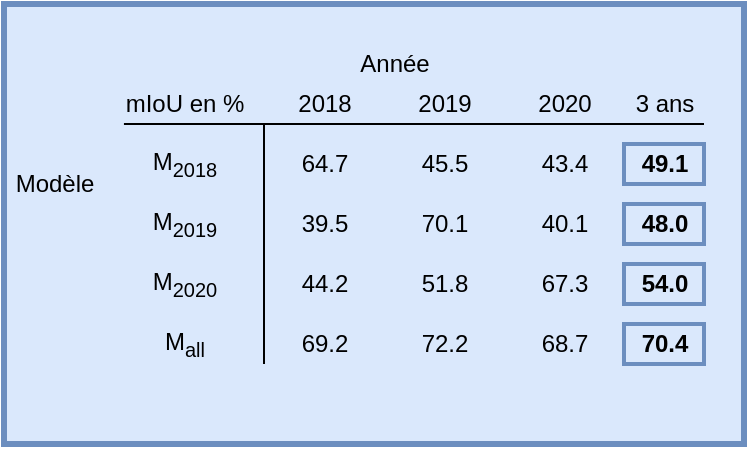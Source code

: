 <mxfile version="14.8.4" type="device"><diagram id="Q2tXcFmhulNJT2mUu70Q" name="Page-1"><mxGraphModel dx="643" dy="378" grid="1" gridSize="10" guides="1" tooltips="1" connect="1" arrows="1" fold="1" page="1" pageScale="1" pageWidth="827" pageHeight="1169" math="0" shadow="0"><root><mxCell id="0"/><mxCell id="1" parent="0"/><mxCell id="dAJbB3b-zwiPBvrVKV_J-23" value="" style="rounded=0;whiteSpace=wrap;html=1;labelBackgroundColor=none;strokeColor=#6c8ebf;strokeWidth=3;fillColor=#dae8fc;" parent="1" vertex="1"><mxGeometry x="100" y="100" width="370" height="220" as="geometry"/></mxCell><mxCell id="dAJbB3b-zwiPBvrVKV_J-1" value="Modèle" style="text;html=1;align=center;verticalAlign=middle;resizable=0;points=[];autosize=1;strokeColor=none;" parent="1" vertex="1"><mxGeometry x="100" y="180" width="50" height="20" as="geometry"/></mxCell><mxCell id="dAJbB3b-zwiPBvrVKV_J-2" value="2018" style="text;html=1;align=center;verticalAlign=middle;resizable=0;points=[];autosize=1;strokeColor=none;" parent="1" vertex="1"><mxGeometry x="240" y="140" width="40" height="20" as="geometry"/></mxCell><mxCell id="dAJbB3b-zwiPBvrVKV_J-3" value="&lt;div&gt;2019&lt;/div&gt;" style="text;html=1;align=center;verticalAlign=middle;resizable=0;points=[];autosize=1;strokeColor=none;" parent="1" vertex="1"><mxGeometry x="300" y="140" width="40" height="20" as="geometry"/></mxCell><mxCell id="dAJbB3b-zwiPBvrVKV_J-4" value="&lt;div&gt;2020&lt;/div&gt;" style="text;html=1;align=center;verticalAlign=middle;resizable=0;points=[];autosize=1;strokeColor=none;" parent="1" vertex="1"><mxGeometry x="360" y="140" width="40" height="20" as="geometry"/></mxCell><mxCell id="dAJbB3b-zwiPBvrVKV_J-5" value="3 ans" style="text;html=1;align=center;verticalAlign=middle;resizable=0;points=[];autosize=1;strokeColor=none;" parent="1" vertex="1"><mxGeometry x="410" y="140" width="40" height="20" as="geometry"/></mxCell><mxCell id="dAJbB3b-zwiPBvrVKV_J-6" value="&lt;div&gt;M&lt;sub&gt;2018&lt;/sub&gt;&lt;/div&gt;" style="text;html=1;align=center;verticalAlign=middle;resizable=0;points=[];autosize=1;strokeColor=none;" parent="1" vertex="1"><mxGeometry x="165" y="170" width="50" height="20" as="geometry"/></mxCell><mxCell id="dAJbB3b-zwiPBvrVKV_J-7" value="M&lt;sub&gt;all&lt;/sub&gt;" style="text;html=1;align=center;verticalAlign=middle;resizable=0;points=[];autosize=1;strokeColor=none;" parent="1" vertex="1"><mxGeometry x="170" y="260" width="40" height="20" as="geometry"/></mxCell><mxCell id="dAJbB3b-zwiPBvrVKV_J-8" value="64.7" style="text;html=1;align=center;verticalAlign=middle;resizable=0;points=[];autosize=1;strokeWidth=2;fillColor=#dae8fc;" parent="1" vertex="1"><mxGeometry x="240" y="170" width="40" height="20" as="geometry"/></mxCell><mxCell id="dAJbB3b-zwiPBvrVKV_J-9" value="45.5" style="text;html=1;align=center;verticalAlign=middle;resizable=0;points=[];autosize=1;strokeColor=none;" parent="1" vertex="1"><mxGeometry x="300" y="170" width="40" height="20" as="geometry"/></mxCell><mxCell id="dAJbB3b-zwiPBvrVKV_J-10" value="43.4" style="text;html=1;align=center;verticalAlign=middle;resizable=0;points=[];autosize=1;fontStyle=0;labelBorderColor=none;strokeWidth=2;" parent="1" vertex="1"><mxGeometry x="360" y="170" width="40" height="20" as="geometry"/></mxCell><mxCell id="dAJbB3b-zwiPBvrVKV_J-11" value="&lt;b&gt;49.1&lt;/b&gt;" style="text;html=1;align=center;verticalAlign=middle;resizable=0;points=[];autosize=1;strokeWidth=2;strokeColor=#6c8ebf;fillColor=#dae8fc;" parent="1" vertex="1"><mxGeometry x="410" y="170" width="40" height="20" as="geometry"/></mxCell><mxCell id="dAJbB3b-zwiPBvrVKV_J-12" value="39.5" style="text;html=1;align=center;verticalAlign=middle;resizable=0;points=[];autosize=1;fillColor=#dae8fc;strokeWidth=2;" parent="1" vertex="1"><mxGeometry x="240" y="200" width="40" height="20" as="geometry"/></mxCell><mxCell id="dAJbB3b-zwiPBvrVKV_J-13" value="70.1" style="text;html=1;align=center;verticalAlign=middle;resizable=0;points=[];autosize=1;strokeColor=none;" parent="1" vertex="1"><mxGeometry x="300" y="200" width="40" height="20" as="geometry"/></mxCell><mxCell id="dAJbB3b-zwiPBvrVKV_J-14" value="40.1" style="text;html=1;align=center;verticalAlign=middle;resizable=0;points=[];autosize=1;fontStyle=0;fillColor=#dae8fc;strokeWidth=2;" parent="1" vertex="1"><mxGeometry x="360" y="200" width="40" height="20" as="geometry"/></mxCell><mxCell id="dAJbB3b-zwiPBvrVKV_J-15" value="&lt;b&gt;48.0&lt;/b&gt;" style="text;html=1;align=center;verticalAlign=middle;resizable=0;points=[];autosize=1;fillColor=#dae8fc;strokeColor=#6c8ebf;strokeWidth=2;" parent="1" vertex="1"><mxGeometry x="410" y="200" width="40" height="20" as="geometry"/></mxCell><mxCell id="dAJbB3b-zwiPBvrVKV_J-16" value="Année" style="text;html=1;align=center;verticalAlign=middle;resizable=0;points=[];autosize=1;strokeColor=none;" parent="1" vertex="1"><mxGeometry x="270" y="120" width="50" height="20" as="geometry"/></mxCell><mxCell id="dAJbB3b-zwiPBvrVKV_J-17" value="mIoU en %" style="text;html=1;align=center;verticalAlign=middle;resizable=0;points=[];autosize=1;strokeColor=none;" parent="1" vertex="1"><mxGeometry x="155" y="140" width="70" height="20" as="geometry"/></mxCell><mxCell id="dAJbB3b-zwiPBvrVKV_J-22" value="" style="endArrow=none;html=1;fontColor=#FF3333;exitX=0.071;exitY=1;exitDx=0;exitDy=0;exitPerimeter=0;entryX=1;entryY=1;entryDx=0;entryDy=0;entryPerimeter=0;" parent="1" source="dAJbB3b-zwiPBvrVKV_J-17" target="dAJbB3b-zwiPBvrVKV_J-5" edge="1"><mxGeometry width="50" height="50" relative="1" as="geometry"><mxPoint x="280" y="280" as="sourcePoint"/><mxPoint x="330" y="230" as="targetPoint"/></mxGeometry></mxCell><mxCell id="dAJbB3b-zwiPBvrVKV_J-24" value="" style="endArrow=none;html=1;fontColor=#FF3333;" parent="1" edge="1"><mxGeometry width="50" height="50" relative="1" as="geometry"><mxPoint x="230" y="280" as="sourcePoint"/><mxPoint x="230" y="160" as="targetPoint"/></mxGeometry></mxCell><mxCell id="t_Epl60UzwiuoRET6TV3-1" value="&lt;div&gt;M&lt;sub&gt;2019&lt;/sub&gt;&lt;/div&gt;" style="text;html=1;align=center;verticalAlign=middle;resizable=0;points=[];autosize=1;strokeColor=none;" vertex="1" parent="1"><mxGeometry x="165" y="200" width="50" height="20" as="geometry"/></mxCell><mxCell id="t_Epl60UzwiuoRET6TV3-2" value="&lt;div&gt;M&lt;sub&gt;2020&lt;/sub&gt;&lt;/div&gt;" style="text;html=1;align=center;verticalAlign=middle;resizable=0;points=[];autosize=1;strokeColor=none;" vertex="1" parent="1"><mxGeometry x="165" y="230" width="50" height="20" as="geometry"/></mxCell><mxCell id="t_Epl60UzwiuoRET6TV3-3" value="69.2" style="text;html=1;align=center;verticalAlign=middle;resizable=0;points=[];autosize=1;fillColor=#dae8fc;strokeWidth=2;" vertex="1" parent="1"><mxGeometry x="240" y="260" width="40" height="20" as="geometry"/></mxCell><mxCell id="t_Epl60UzwiuoRET6TV3-4" value="72.2" style="text;html=1;align=center;verticalAlign=middle;resizable=0;points=[];autosize=1;strokeColor=none;" vertex="1" parent="1"><mxGeometry x="300" y="260" width="40" height="20" as="geometry"/></mxCell><mxCell id="t_Epl60UzwiuoRET6TV3-5" value="68.7" style="text;html=1;align=center;verticalAlign=middle;resizable=0;points=[];autosize=1;fontStyle=0;fillColor=#dae8fc;strokeWidth=2;" vertex="1" parent="1"><mxGeometry x="360" y="260" width="40" height="20" as="geometry"/></mxCell><mxCell id="t_Epl60UzwiuoRET6TV3-6" value="&lt;b&gt;70.4&lt;/b&gt;" style="text;html=1;align=center;verticalAlign=middle;resizable=0;points=[];autosize=1;fillColor=#dae8fc;strokeColor=#6c8ebf;strokeWidth=2;" vertex="1" parent="1"><mxGeometry x="410" y="260" width="40" height="20" as="geometry"/></mxCell><mxCell id="t_Epl60UzwiuoRET6TV3-11" value="44.2" style="text;html=1;align=center;verticalAlign=middle;resizable=0;points=[];autosize=1;strokeWidth=2;fillColor=#dae8fc;" vertex="1" parent="1"><mxGeometry x="240" y="230" width="40" height="20" as="geometry"/></mxCell><mxCell id="t_Epl60UzwiuoRET6TV3-12" value="51.8" style="text;html=1;align=center;verticalAlign=middle;resizable=0;points=[];autosize=1;strokeColor=none;" vertex="1" parent="1"><mxGeometry x="300" y="230" width="40" height="20" as="geometry"/></mxCell><mxCell id="t_Epl60UzwiuoRET6TV3-13" value="67.3" style="text;html=1;align=center;verticalAlign=middle;resizable=0;points=[];autosize=1;fontStyle=0;labelBorderColor=none;strokeWidth=2;" vertex="1" parent="1"><mxGeometry x="360" y="230" width="40" height="20" as="geometry"/></mxCell><mxCell id="t_Epl60UzwiuoRET6TV3-14" value="&lt;b&gt;54.0&lt;/b&gt;" style="text;html=1;align=center;verticalAlign=middle;resizable=0;points=[];autosize=1;strokeWidth=2;strokeColor=#6c8ebf;fillColor=#dae8fc;" vertex="1" parent="1"><mxGeometry x="410" y="230" width="40" height="20" as="geometry"/></mxCell></root></mxGraphModel></diagram></mxfile>